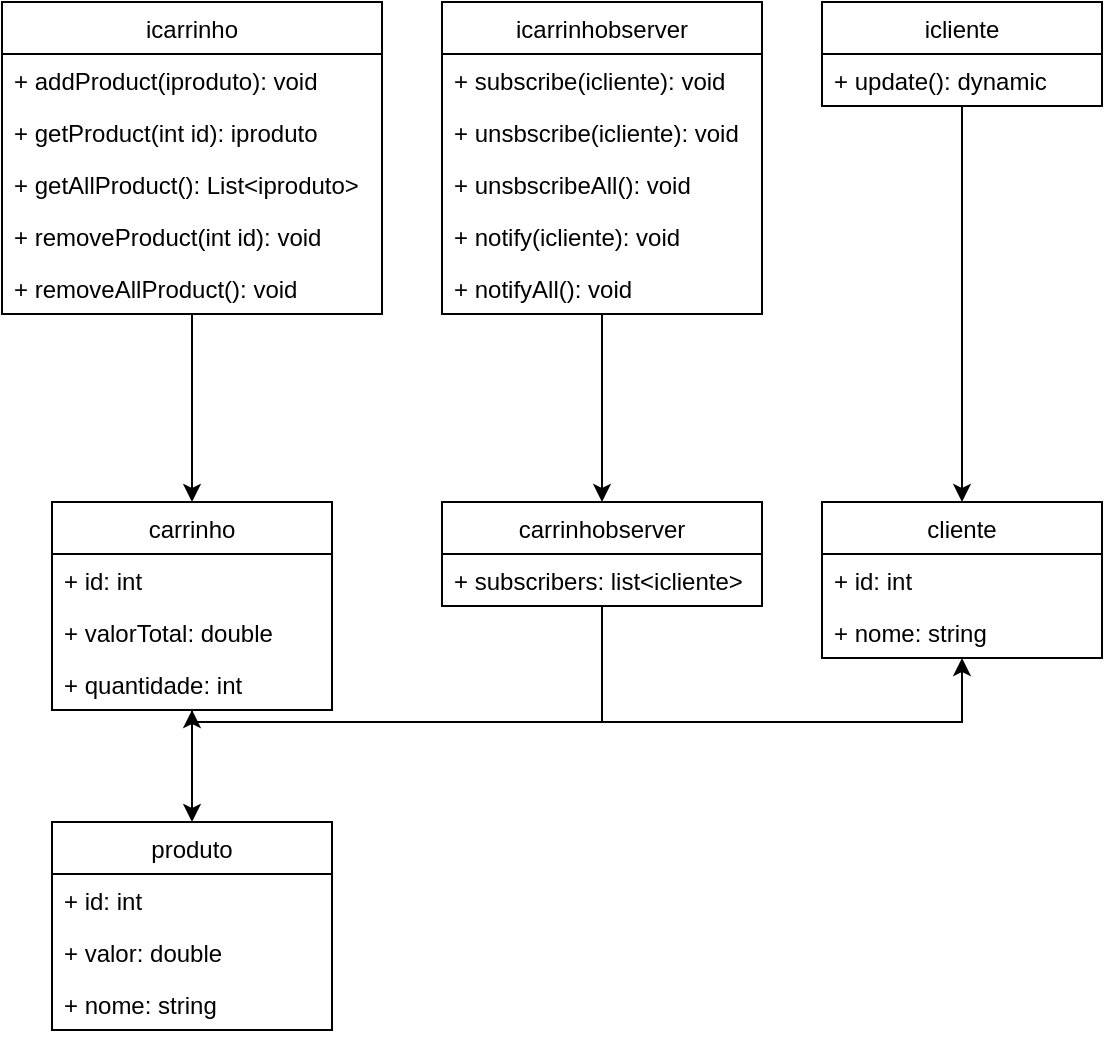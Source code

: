 <mxfile version="15.8.8" type="device"><diagram id="Caf28IC-p01HHWSjjpjP" name="Page-1"><mxGraphModel dx="1138" dy="603" grid="1" gridSize="10" guides="1" tooltips="1" connect="1" arrows="1" fold="1" page="1" pageScale="1" pageWidth="827" pageHeight="1169" math="0" shadow="0"><root><mxCell id="0"/><mxCell id="1" parent="0"/><mxCell id="E3F5XvIx2ugvXB6uNijX-1" value="produto" style="swimlane;fontStyle=0;childLayout=stackLayout;horizontal=1;startSize=26;fillColor=none;horizontalStack=0;resizeParent=1;resizeParentMax=0;resizeLast=0;collapsible=1;marginBottom=0;" vertex="1" parent="1"><mxGeometry x="225" y="440" width="140" height="104" as="geometry"/></mxCell><mxCell id="E3F5XvIx2ugvXB6uNijX-2" value="+ id: int" style="text;strokeColor=none;fillColor=none;align=left;verticalAlign=top;spacingLeft=4;spacingRight=4;overflow=hidden;rotatable=0;points=[[0,0.5],[1,0.5]];portConstraint=eastwest;" vertex="1" parent="E3F5XvIx2ugvXB6uNijX-1"><mxGeometry y="26" width="140" height="26" as="geometry"/></mxCell><mxCell id="E3F5XvIx2ugvXB6uNijX-3" value="+ valor: double" style="text;strokeColor=none;fillColor=none;align=left;verticalAlign=top;spacingLeft=4;spacingRight=4;overflow=hidden;rotatable=0;points=[[0,0.5],[1,0.5]];portConstraint=eastwest;" vertex="1" parent="E3F5XvIx2ugvXB6uNijX-1"><mxGeometry y="52" width="140" height="26" as="geometry"/></mxCell><mxCell id="E3F5XvIx2ugvXB6uNijX-4" value="+ nome: string" style="text;strokeColor=none;fillColor=none;align=left;verticalAlign=top;spacingLeft=4;spacingRight=4;overflow=hidden;rotatable=0;points=[[0,0.5],[1,0.5]];portConstraint=eastwest;" vertex="1" parent="E3F5XvIx2ugvXB6uNijX-1"><mxGeometry y="78" width="140" height="26" as="geometry"/></mxCell><mxCell id="E3F5XvIx2ugvXB6uNijX-51" style="edgeStyle=orthogonalEdgeStyle;rounded=0;orthogonalLoop=1;jettySize=auto;html=1;" edge="1" parent="1" source="E3F5XvIx2ugvXB6uNijX-5" target="E3F5XvIx2ugvXB6uNijX-1"><mxGeometry relative="1" as="geometry"/></mxCell><mxCell id="E3F5XvIx2ugvXB6uNijX-5" value="carrinho" style="swimlane;fontStyle=0;childLayout=stackLayout;horizontal=1;startSize=26;fillColor=none;horizontalStack=0;resizeParent=1;resizeParentMax=0;resizeLast=0;collapsible=1;marginBottom=0;" vertex="1" parent="1"><mxGeometry x="225" y="280" width="140" height="104" as="geometry"/></mxCell><mxCell id="E3F5XvIx2ugvXB6uNijX-6" value="+ id: int" style="text;strokeColor=none;fillColor=none;align=left;verticalAlign=top;spacingLeft=4;spacingRight=4;overflow=hidden;rotatable=0;points=[[0,0.5],[1,0.5]];portConstraint=eastwest;" vertex="1" parent="E3F5XvIx2ugvXB6uNijX-5"><mxGeometry y="26" width="140" height="26" as="geometry"/></mxCell><mxCell id="E3F5XvIx2ugvXB6uNijX-7" value="+ valorTotal: double" style="text;strokeColor=none;fillColor=none;align=left;verticalAlign=top;spacingLeft=4;spacingRight=4;overflow=hidden;rotatable=0;points=[[0,0.5],[1,0.5]];portConstraint=eastwest;" vertex="1" parent="E3F5XvIx2ugvXB6uNijX-5"><mxGeometry y="52" width="140" height="26" as="geometry"/></mxCell><mxCell id="E3F5XvIx2ugvXB6uNijX-8" value="+ quantidade: int" style="text;strokeColor=none;fillColor=none;align=left;verticalAlign=top;spacingLeft=4;spacingRight=4;overflow=hidden;rotatable=0;points=[[0,0.5],[1,0.5]];portConstraint=eastwest;" vertex="1" parent="E3F5XvIx2ugvXB6uNijX-5"><mxGeometry y="78" width="140" height="26" as="geometry"/></mxCell><mxCell id="E3F5XvIx2ugvXB6uNijX-9" value="cliente" style="swimlane;fontStyle=0;childLayout=stackLayout;horizontal=1;startSize=26;fillColor=none;horizontalStack=0;resizeParent=1;resizeParentMax=0;resizeLast=0;collapsible=1;marginBottom=0;" vertex="1" parent="1"><mxGeometry x="610" y="280" width="140" height="78" as="geometry"/></mxCell><mxCell id="E3F5XvIx2ugvXB6uNijX-10" value="+ id: int" style="text;strokeColor=none;fillColor=none;align=left;verticalAlign=top;spacingLeft=4;spacingRight=4;overflow=hidden;rotatable=0;points=[[0,0.5],[1,0.5]];portConstraint=eastwest;" vertex="1" parent="E3F5XvIx2ugvXB6uNijX-9"><mxGeometry y="26" width="140" height="26" as="geometry"/></mxCell><mxCell id="E3F5XvIx2ugvXB6uNijX-11" value="+ nome: string" style="text;strokeColor=none;fillColor=none;align=left;verticalAlign=top;spacingLeft=4;spacingRight=4;overflow=hidden;rotatable=0;points=[[0,0.5],[1,0.5]];portConstraint=eastwest;" vertex="1" parent="E3F5XvIx2ugvXB6uNijX-9"><mxGeometry y="52" width="140" height="26" as="geometry"/></mxCell><mxCell id="E3F5XvIx2ugvXB6uNijX-48" style="edgeStyle=orthogonalEdgeStyle;rounded=0;orthogonalLoop=1;jettySize=auto;html=1;" edge="1" parent="1" source="E3F5XvIx2ugvXB6uNijX-13" target="E3F5XvIx2ugvXB6uNijX-39"><mxGeometry relative="1" as="geometry"/></mxCell><mxCell id="E3F5XvIx2ugvXB6uNijX-13" value="icarrinhobserver" style="swimlane;fontStyle=0;childLayout=stackLayout;horizontal=1;startSize=26;fillColor=none;horizontalStack=0;resizeParent=1;resizeParentMax=0;resizeLast=0;collapsible=1;marginBottom=0;" vertex="1" parent="1"><mxGeometry x="420" y="30" width="160" height="156" as="geometry"/></mxCell><mxCell id="E3F5XvIx2ugvXB6uNijX-14" value="+ subscribe(icliente): void" style="text;strokeColor=none;fillColor=none;align=left;verticalAlign=top;spacingLeft=4;spacingRight=4;overflow=hidden;rotatable=0;points=[[0,0.5],[1,0.5]];portConstraint=eastwest;" vertex="1" parent="E3F5XvIx2ugvXB6uNijX-13"><mxGeometry y="26" width="160" height="26" as="geometry"/></mxCell><mxCell id="E3F5XvIx2ugvXB6uNijX-15" value="+ unsbscribe(icliente): void" style="text;strokeColor=none;fillColor=none;align=left;verticalAlign=top;spacingLeft=4;spacingRight=4;overflow=hidden;rotatable=0;points=[[0,0.5],[1,0.5]];portConstraint=eastwest;" vertex="1" parent="E3F5XvIx2ugvXB6uNijX-13"><mxGeometry y="52" width="160" height="26" as="geometry"/></mxCell><mxCell id="E3F5XvIx2ugvXB6uNijX-27" value="+ unsbscribeAll(): void" style="text;strokeColor=none;fillColor=none;align=left;verticalAlign=top;spacingLeft=4;spacingRight=4;overflow=hidden;rotatable=0;points=[[0,0.5],[1,0.5]];portConstraint=eastwest;" vertex="1" parent="E3F5XvIx2ugvXB6uNijX-13"><mxGeometry y="78" width="160" height="26" as="geometry"/></mxCell><mxCell id="E3F5XvIx2ugvXB6uNijX-16" value="+ notify(icliente): void" style="text;strokeColor=none;fillColor=none;align=left;verticalAlign=top;spacingLeft=4;spacingRight=4;overflow=hidden;rotatable=0;points=[[0,0.5],[1,0.5]];portConstraint=eastwest;" vertex="1" parent="E3F5XvIx2ugvXB6uNijX-13"><mxGeometry y="104" width="160" height="26" as="geometry"/></mxCell><mxCell id="E3F5XvIx2ugvXB6uNijX-26" value="+ notifyAll(): void" style="text;strokeColor=none;fillColor=none;align=left;verticalAlign=top;spacingLeft=4;spacingRight=4;overflow=hidden;rotatable=0;points=[[0,0.5],[1,0.5]];portConstraint=eastwest;" vertex="1" parent="E3F5XvIx2ugvXB6uNijX-13"><mxGeometry y="130" width="160" height="26" as="geometry"/></mxCell><mxCell id="E3F5XvIx2ugvXB6uNijX-47" style="edgeStyle=orthogonalEdgeStyle;rounded=0;orthogonalLoop=1;jettySize=auto;html=1;" edge="1" parent="1" source="E3F5XvIx2ugvXB6uNijX-22" target="E3F5XvIx2ugvXB6uNijX-9"><mxGeometry relative="1" as="geometry"/></mxCell><mxCell id="E3F5XvIx2ugvXB6uNijX-22" value="icliente" style="swimlane;fontStyle=0;childLayout=stackLayout;horizontal=1;startSize=26;fillColor=none;horizontalStack=0;resizeParent=1;resizeParentMax=0;resizeLast=0;collapsible=1;marginBottom=0;" vertex="1" parent="1"><mxGeometry x="610" y="30" width="140" height="52" as="geometry"/></mxCell><mxCell id="E3F5XvIx2ugvXB6uNijX-23" value="+ update(): dynamic" style="text;strokeColor=none;fillColor=none;align=left;verticalAlign=top;spacingLeft=4;spacingRight=4;overflow=hidden;rotatable=0;points=[[0,0.5],[1,0.5]];portConstraint=eastwest;" vertex="1" parent="E3F5XvIx2ugvXB6uNijX-22"><mxGeometry y="26" width="140" height="26" as="geometry"/></mxCell><mxCell id="E3F5XvIx2ugvXB6uNijX-38" style="edgeStyle=orthogonalEdgeStyle;rounded=0;orthogonalLoop=1;jettySize=auto;html=1;" edge="1" parent="1" source="E3F5XvIx2ugvXB6uNijX-28" target="E3F5XvIx2ugvXB6uNijX-5"><mxGeometry relative="1" as="geometry"/></mxCell><mxCell id="E3F5XvIx2ugvXB6uNijX-28" value="icarrinho" style="swimlane;fontStyle=0;childLayout=stackLayout;horizontal=1;startSize=26;fillColor=none;horizontalStack=0;resizeParent=1;resizeParentMax=0;resizeLast=0;collapsible=1;marginBottom=0;" vertex="1" parent="1"><mxGeometry x="200" y="30" width="190" height="156" as="geometry"/></mxCell><mxCell id="E3F5XvIx2ugvXB6uNijX-33" value="+ addProduct(iproduto): void" style="text;strokeColor=none;fillColor=none;align=left;verticalAlign=top;spacingLeft=4;spacingRight=4;overflow=hidden;rotatable=0;points=[[0,0.5],[1,0.5]];portConstraint=eastwest;" vertex="1" parent="E3F5XvIx2ugvXB6uNijX-28"><mxGeometry y="26" width="190" height="26" as="geometry"/></mxCell><mxCell id="E3F5XvIx2ugvXB6uNijX-34" value="+ getProduct(int id): iproduto" style="text;strokeColor=none;fillColor=none;align=left;verticalAlign=top;spacingLeft=4;spacingRight=4;overflow=hidden;rotatable=0;points=[[0,0.5],[1,0.5]];portConstraint=eastwest;" vertex="1" parent="E3F5XvIx2ugvXB6uNijX-28"><mxGeometry y="52" width="190" height="26" as="geometry"/></mxCell><mxCell id="E3F5XvIx2ugvXB6uNijX-35" value="+ getAllProduct(): List&lt;iproduto&gt;" style="text;strokeColor=none;fillColor=none;align=left;verticalAlign=top;spacingLeft=4;spacingRight=4;overflow=hidden;rotatable=0;points=[[0,0.5],[1,0.5]];portConstraint=eastwest;" vertex="1" parent="E3F5XvIx2ugvXB6uNijX-28"><mxGeometry y="78" width="190" height="26" as="geometry"/></mxCell><mxCell id="E3F5XvIx2ugvXB6uNijX-36" value="+ removeProduct(int id): void" style="text;strokeColor=none;fillColor=none;align=left;verticalAlign=top;spacingLeft=4;spacingRight=4;overflow=hidden;rotatable=0;points=[[0,0.5],[1,0.5]];portConstraint=eastwest;" vertex="1" parent="E3F5XvIx2ugvXB6uNijX-28"><mxGeometry y="104" width="190" height="26" as="geometry"/></mxCell><mxCell id="E3F5XvIx2ugvXB6uNijX-37" value="+ removeAllProduct(): void" style="text;strokeColor=none;fillColor=none;align=left;verticalAlign=top;spacingLeft=4;spacingRight=4;overflow=hidden;rotatable=0;points=[[0,0.5],[1,0.5]];portConstraint=eastwest;" vertex="1" parent="E3F5XvIx2ugvXB6uNijX-28"><mxGeometry y="130" width="190" height="26" as="geometry"/></mxCell><mxCell id="E3F5XvIx2ugvXB6uNijX-49" style="edgeStyle=orthogonalEdgeStyle;rounded=0;orthogonalLoop=1;jettySize=auto;html=1;" edge="1" parent="1" source="E3F5XvIx2ugvXB6uNijX-39" target="E3F5XvIx2ugvXB6uNijX-9"><mxGeometry relative="1" as="geometry"><Array as="points"><mxPoint x="500" y="390"/><mxPoint x="680" y="390"/></Array></mxGeometry></mxCell><mxCell id="E3F5XvIx2ugvXB6uNijX-50" style="edgeStyle=orthogonalEdgeStyle;rounded=0;orthogonalLoop=1;jettySize=auto;html=1;" edge="1" parent="1" source="E3F5XvIx2ugvXB6uNijX-39" target="E3F5XvIx2ugvXB6uNijX-5"><mxGeometry relative="1" as="geometry"><Array as="points"><mxPoint x="500" y="390"/></Array></mxGeometry></mxCell><mxCell id="E3F5XvIx2ugvXB6uNijX-39" value="carrinhobserver" style="swimlane;fontStyle=0;childLayout=stackLayout;horizontal=1;startSize=26;fillColor=none;horizontalStack=0;resizeParent=1;resizeParentMax=0;resizeLast=0;collapsible=1;marginBottom=0;" vertex="1" parent="1"><mxGeometry x="420" y="280" width="160" height="52" as="geometry"/></mxCell><mxCell id="E3F5XvIx2ugvXB6uNijX-44" value="+ subscribers: list&lt;icliente&gt;" style="text;strokeColor=none;fillColor=none;align=left;verticalAlign=top;spacingLeft=4;spacingRight=4;overflow=hidden;rotatable=0;points=[[0,0.5],[1,0.5]];portConstraint=eastwest;" vertex="1" parent="E3F5XvIx2ugvXB6uNijX-39"><mxGeometry y="26" width="160" height="26" as="geometry"/></mxCell></root></mxGraphModel></diagram></mxfile>